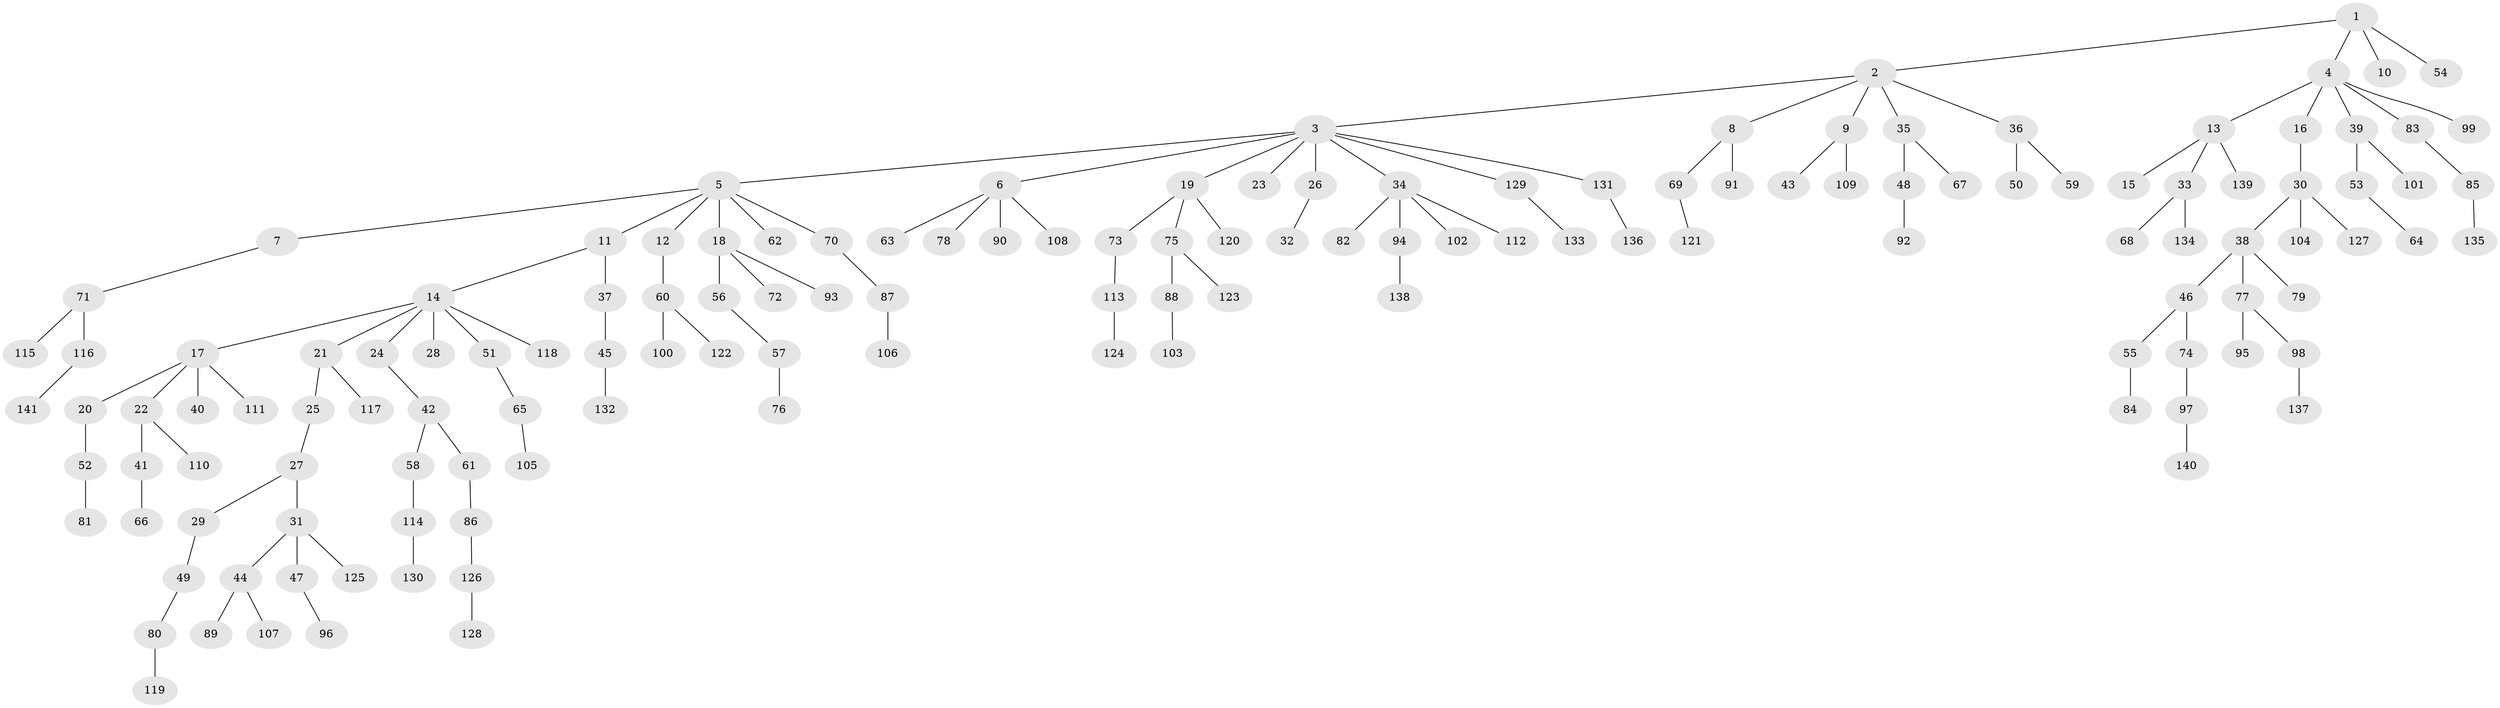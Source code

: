 // Generated by graph-tools (version 1.1) at 2025/02/03/09/25 03:02:23]
// undirected, 141 vertices, 140 edges
graph export_dot {
graph [start="1"]
  node [color=gray90,style=filled];
  1;
  2;
  3;
  4;
  5;
  6;
  7;
  8;
  9;
  10;
  11;
  12;
  13;
  14;
  15;
  16;
  17;
  18;
  19;
  20;
  21;
  22;
  23;
  24;
  25;
  26;
  27;
  28;
  29;
  30;
  31;
  32;
  33;
  34;
  35;
  36;
  37;
  38;
  39;
  40;
  41;
  42;
  43;
  44;
  45;
  46;
  47;
  48;
  49;
  50;
  51;
  52;
  53;
  54;
  55;
  56;
  57;
  58;
  59;
  60;
  61;
  62;
  63;
  64;
  65;
  66;
  67;
  68;
  69;
  70;
  71;
  72;
  73;
  74;
  75;
  76;
  77;
  78;
  79;
  80;
  81;
  82;
  83;
  84;
  85;
  86;
  87;
  88;
  89;
  90;
  91;
  92;
  93;
  94;
  95;
  96;
  97;
  98;
  99;
  100;
  101;
  102;
  103;
  104;
  105;
  106;
  107;
  108;
  109;
  110;
  111;
  112;
  113;
  114;
  115;
  116;
  117;
  118;
  119;
  120;
  121;
  122;
  123;
  124;
  125;
  126;
  127;
  128;
  129;
  130;
  131;
  132;
  133;
  134;
  135;
  136;
  137;
  138;
  139;
  140;
  141;
  1 -- 2;
  1 -- 4;
  1 -- 10;
  1 -- 54;
  2 -- 3;
  2 -- 8;
  2 -- 9;
  2 -- 35;
  2 -- 36;
  3 -- 5;
  3 -- 6;
  3 -- 19;
  3 -- 23;
  3 -- 26;
  3 -- 34;
  3 -- 129;
  3 -- 131;
  4 -- 13;
  4 -- 16;
  4 -- 39;
  4 -- 83;
  4 -- 99;
  5 -- 7;
  5 -- 11;
  5 -- 12;
  5 -- 18;
  5 -- 62;
  5 -- 70;
  6 -- 63;
  6 -- 78;
  6 -- 90;
  6 -- 108;
  7 -- 71;
  8 -- 69;
  8 -- 91;
  9 -- 43;
  9 -- 109;
  11 -- 14;
  11 -- 37;
  12 -- 60;
  13 -- 15;
  13 -- 33;
  13 -- 139;
  14 -- 17;
  14 -- 21;
  14 -- 24;
  14 -- 28;
  14 -- 51;
  14 -- 118;
  16 -- 30;
  17 -- 20;
  17 -- 22;
  17 -- 40;
  17 -- 111;
  18 -- 56;
  18 -- 72;
  18 -- 93;
  19 -- 73;
  19 -- 75;
  19 -- 120;
  20 -- 52;
  21 -- 25;
  21 -- 117;
  22 -- 41;
  22 -- 110;
  24 -- 42;
  25 -- 27;
  26 -- 32;
  27 -- 29;
  27 -- 31;
  29 -- 49;
  30 -- 38;
  30 -- 104;
  30 -- 127;
  31 -- 44;
  31 -- 47;
  31 -- 125;
  33 -- 68;
  33 -- 134;
  34 -- 82;
  34 -- 94;
  34 -- 102;
  34 -- 112;
  35 -- 48;
  35 -- 67;
  36 -- 50;
  36 -- 59;
  37 -- 45;
  38 -- 46;
  38 -- 77;
  38 -- 79;
  39 -- 53;
  39 -- 101;
  41 -- 66;
  42 -- 58;
  42 -- 61;
  44 -- 89;
  44 -- 107;
  45 -- 132;
  46 -- 55;
  46 -- 74;
  47 -- 96;
  48 -- 92;
  49 -- 80;
  51 -- 65;
  52 -- 81;
  53 -- 64;
  55 -- 84;
  56 -- 57;
  57 -- 76;
  58 -- 114;
  60 -- 100;
  60 -- 122;
  61 -- 86;
  65 -- 105;
  69 -- 121;
  70 -- 87;
  71 -- 115;
  71 -- 116;
  73 -- 113;
  74 -- 97;
  75 -- 88;
  75 -- 123;
  77 -- 95;
  77 -- 98;
  80 -- 119;
  83 -- 85;
  85 -- 135;
  86 -- 126;
  87 -- 106;
  88 -- 103;
  94 -- 138;
  97 -- 140;
  98 -- 137;
  113 -- 124;
  114 -- 130;
  116 -- 141;
  126 -- 128;
  129 -- 133;
  131 -- 136;
}
